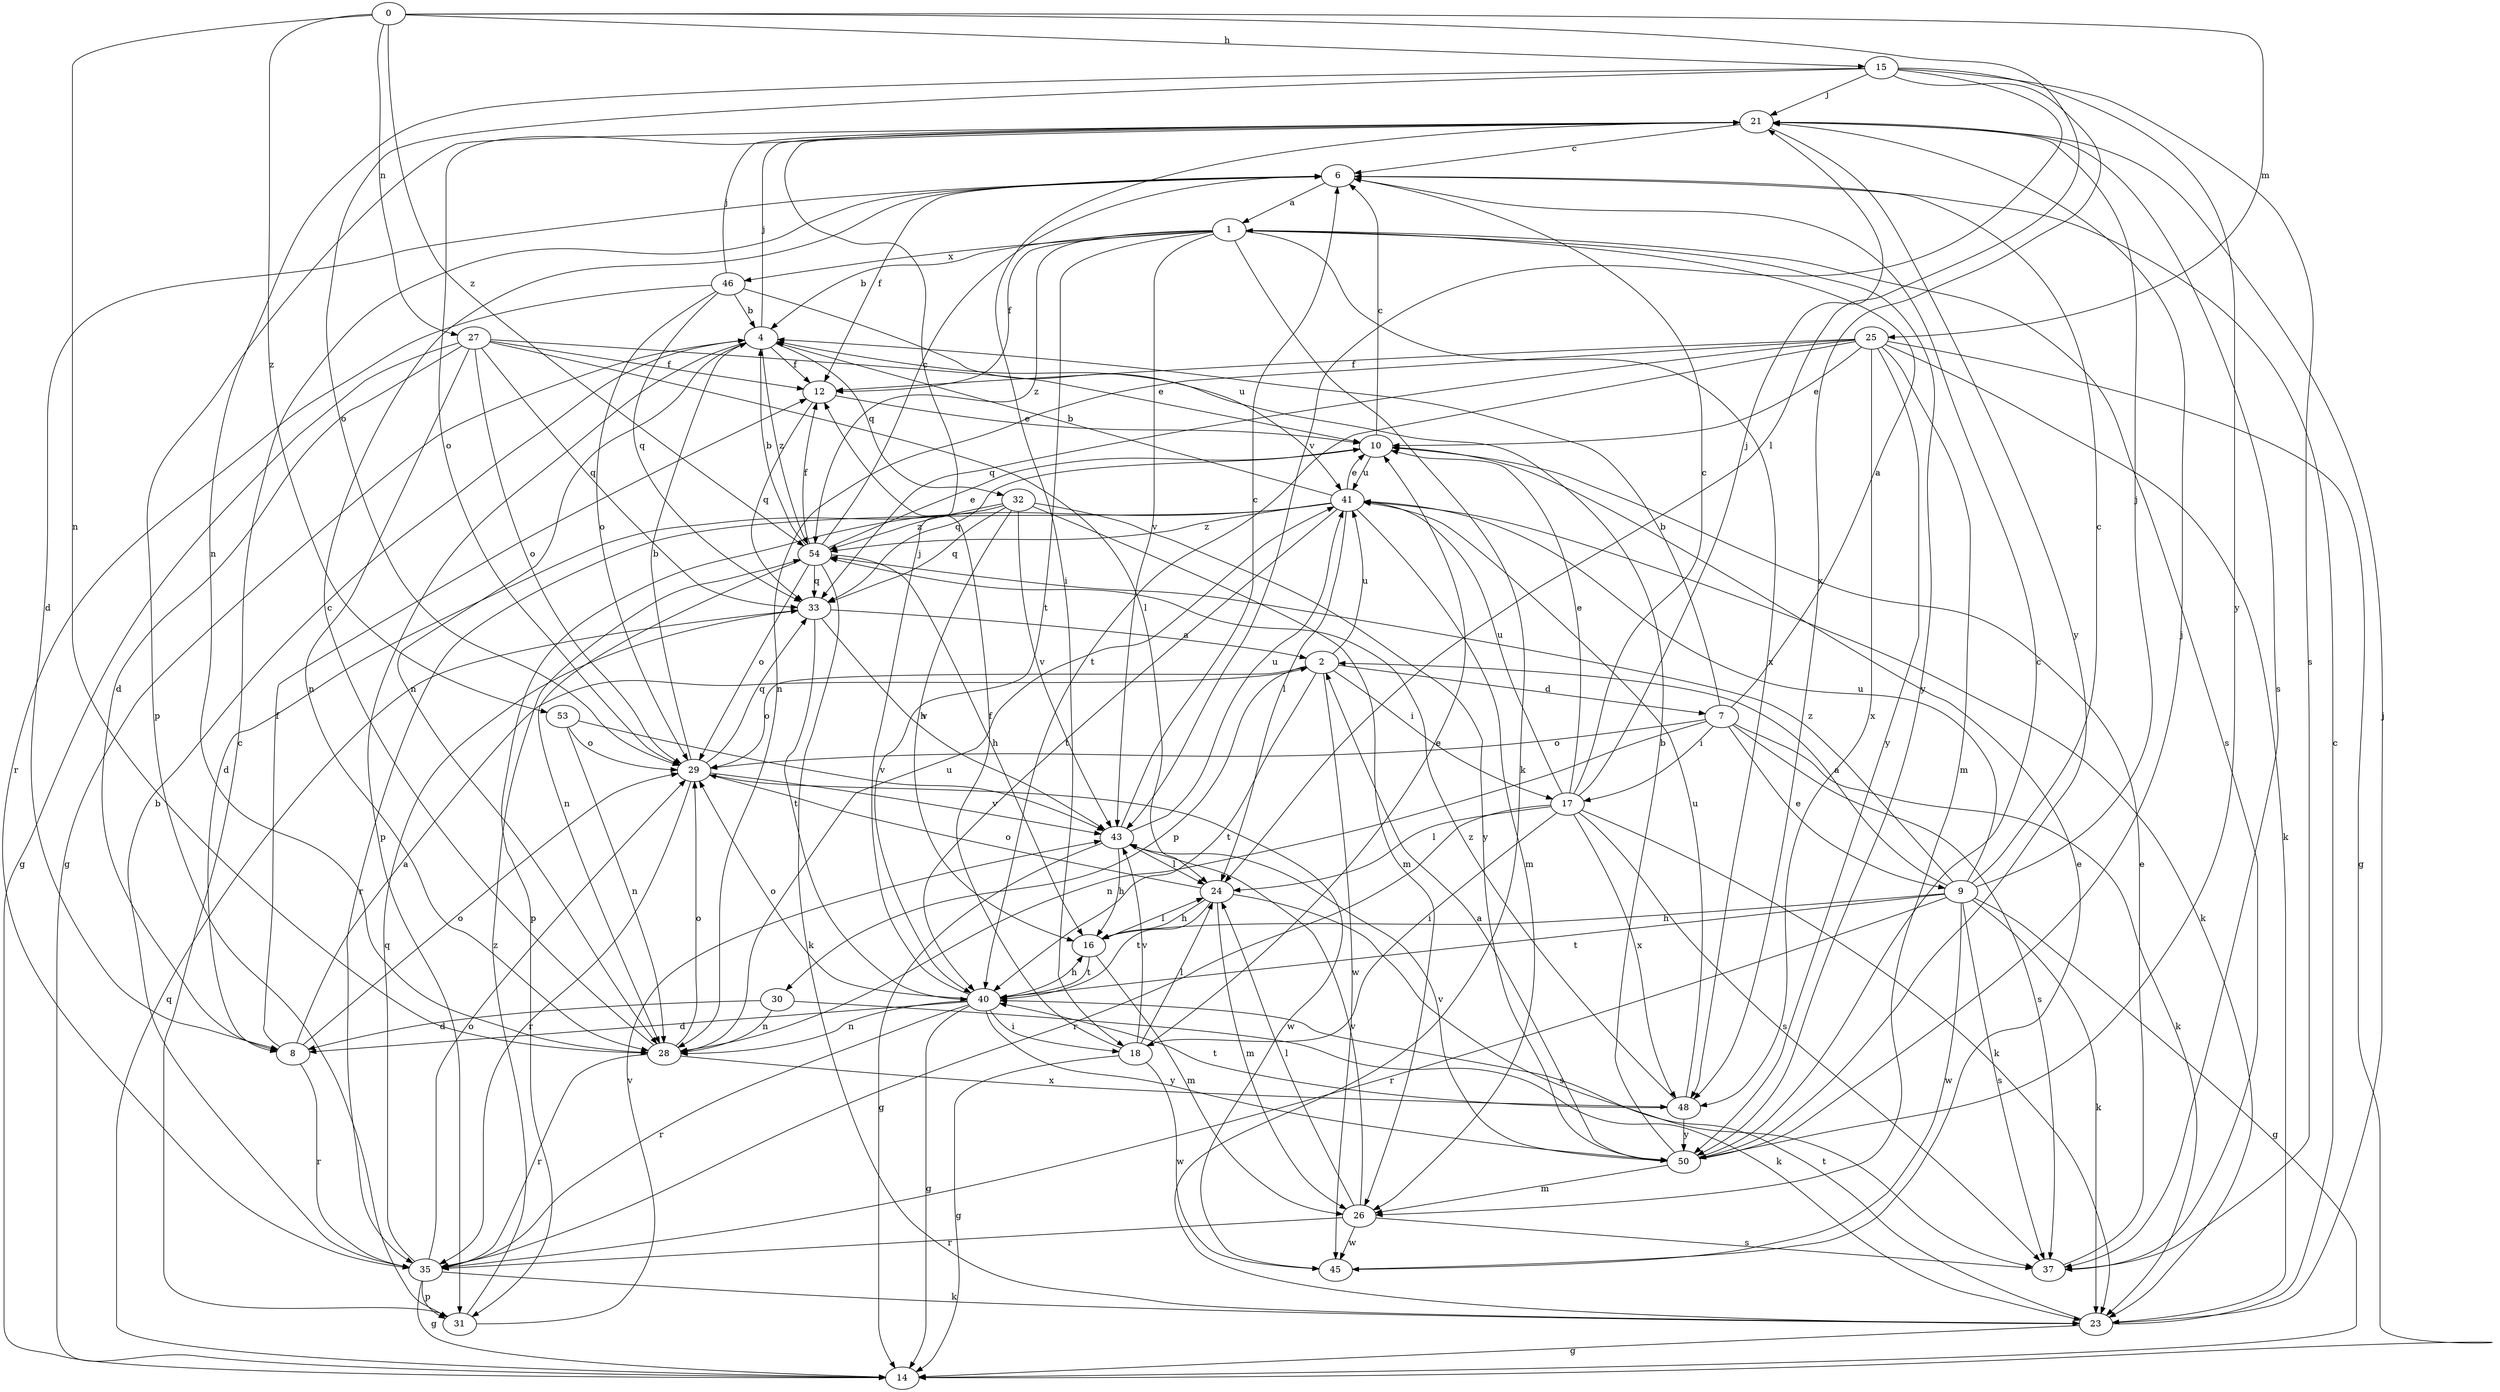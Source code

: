 strict digraph  {
0;
1;
2;
4;
6;
7;
8;
9;
10;
12;
14;
15;
16;
17;
18;
21;
23;
24;
25;
26;
27;
28;
29;
30;
31;
32;
33;
35;
37;
40;
41;
43;
45;
46;
48;
50;
53;
54;
0 -> 15  [label=h];
0 -> 24  [label=l];
0 -> 25  [label=m];
0 -> 27  [label=n];
0 -> 28  [label=n];
0 -> 53  [label=z];
0 -> 54  [label=z];
1 -> 4  [label=b];
1 -> 12  [label=f];
1 -> 23  [label=k];
1 -> 37  [label=s];
1 -> 40  [label=t];
1 -> 43  [label=v];
1 -> 46  [label=x];
1 -> 48  [label=x];
1 -> 50  [label=y];
1 -> 54  [label=z];
2 -> 7  [label=d];
2 -> 17  [label=i];
2 -> 29  [label=o];
2 -> 30  [label=p];
2 -> 40  [label=t];
2 -> 41  [label=u];
2 -> 45  [label=w];
4 -> 12  [label=f];
4 -> 14  [label=g];
4 -> 21  [label=j];
4 -> 28  [label=n];
4 -> 31  [label=p];
4 -> 32  [label=q];
4 -> 54  [label=z];
6 -> 1  [label=a];
6 -> 8  [label=d];
6 -> 12  [label=f];
7 -> 1  [label=a];
7 -> 4  [label=b];
7 -> 9  [label=e];
7 -> 17  [label=i];
7 -> 23  [label=k];
7 -> 28  [label=n];
7 -> 29  [label=o];
7 -> 37  [label=s];
8 -> 2  [label=a];
8 -> 12  [label=f];
8 -> 29  [label=o];
8 -> 35  [label=r];
9 -> 2  [label=a];
9 -> 6  [label=c];
9 -> 14  [label=g];
9 -> 16  [label=h];
9 -> 21  [label=j];
9 -> 23  [label=k];
9 -> 35  [label=r];
9 -> 37  [label=s];
9 -> 40  [label=t];
9 -> 41  [label=u];
9 -> 45  [label=w];
9 -> 54  [label=z];
10 -> 6  [label=c];
10 -> 33  [label=q];
10 -> 41  [label=u];
12 -> 10  [label=e];
12 -> 33  [label=q];
14 -> 33  [label=q];
15 -> 21  [label=j];
15 -> 28  [label=n];
15 -> 29  [label=o];
15 -> 37  [label=s];
15 -> 43  [label=v];
15 -> 48  [label=x];
15 -> 50  [label=y];
16 -> 24  [label=l];
16 -> 26  [label=m];
16 -> 40  [label=t];
17 -> 6  [label=c];
17 -> 10  [label=e];
17 -> 18  [label=i];
17 -> 21  [label=j];
17 -> 23  [label=k];
17 -> 24  [label=l];
17 -> 35  [label=r];
17 -> 37  [label=s];
17 -> 41  [label=u];
17 -> 48  [label=x];
18 -> 10  [label=e];
18 -> 12  [label=f];
18 -> 14  [label=g];
18 -> 24  [label=l];
18 -> 43  [label=v];
18 -> 45  [label=w];
21 -> 6  [label=c];
21 -> 18  [label=i];
21 -> 29  [label=o];
21 -> 31  [label=p];
21 -> 37  [label=s];
21 -> 50  [label=y];
23 -> 6  [label=c];
23 -> 14  [label=g];
23 -> 21  [label=j];
23 -> 40  [label=t];
24 -> 16  [label=h];
24 -> 26  [label=m];
24 -> 29  [label=o];
24 -> 37  [label=s];
24 -> 40  [label=t];
25 -> 10  [label=e];
25 -> 12  [label=f];
25 -> 14  [label=g];
25 -> 23  [label=k];
25 -> 26  [label=m];
25 -> 28  [label=n];
25 -> 33  [label=q];
25 -> 40  [label=t];
25 -> 48  [label=x];
25 -> 50  [label=y];
26 -> 24  [label=l];
26 -> 35  [label=r];
26 -> 37  [label=s];
26 -> 43  [label=v];
26 -> 45  [label=w];
27 -> 8  [label=d];
27 -> 10  [label=e];
27 -> 12  [label=f];
27 -> 14  [label=g];
27 -> 24  [label=l];
27 -> 28  [label=n];
27 -> 29  [label=o];
27 -> 33  [label=q];
28 -> 6  [label=c];
28 -> 29  [label=o];
28 -> 35  [label=r];
28 -> 41  [label=u];
28 -> 48  [label=x];
29 -> 4  [label=b];
29 -> 33  [label=q];
29 -> 35  [label=r];
29 -> 43  [label=v];
29 -> 45  [label=w];
30 -> 8  [label=d];
30 -> 23  [label=k];
30 -> 28  [label=n];
31 -> 6  [label=c];
31 -> 43  [label=v];
31 -> 54  [label=z];
32 -> 8  [label=d];
32 -> 16  [label=h];
32 -> 26  [label=m];
32 -> 33  [label=q];
32 -> 43  [label=v];
32 -> 50  [label=y];
32 -> 54  [label=z];
33 -> 2  [label=a];
33 -> 40  [label=t];
33 -> 43  [label=v];
35 -> 4  [label=b];
35 -> 14  [label=g];
35 -> 23  [label=k];
35 -> 29  [label=o];
35 -> 31  [label=p];
35 -> 33  [label=q];
37 -> 10  [label=e];
40 -> 8  [label=d];
40 -> 14  [label=g];
40 -> 16  [label=h];
40 -> 18  [label=i];
40 -> 21  [label=j];
40 -> 28  [label=n];
40 -> 29  [label=o];
40 -> 35  [label=r];
40 -> 50  [label=y];
41 -> 4  [label=b];
41 -> 10  [label=e];
41 -> 23  [label=k];
41 -> 24  [label=l];
41 -> 26  [label=m];
41 -> 31  [label=p];
41 -> 35  [label=r];
41 -> 40  [label=t];
41 -> 54  [label=z];
43 -> 6  [label=c];
43 -> 14  [label=g];
43 -> 16  [label=h];
43 -> 24  [label=l];
43 -> 41  [label=u];
45 -> 10  [label=e];
46 -> 4  [label=b];
46 -> 21  [label=j];
46 -> 29  [label=o];
46 -> 33  [label=q];
46 -> 35  [label=r];
46 -> 41  [label=u];
48 -> 40  [label=t];
48 -> 41  [label=u];
48 -> 50  [label=y];
48 -> 54  [label=z];
50 -> 2  [label=a];
50 -> 4  [label=b];
50 -> 6  [label=c];
50 -> 21  [label=j];
50 -> 26  [label=m];
50 -> 43  [label=v];
53 -> 28  [label=n];
53 -> 29  [label=o];
53 -> 43  [label=v];
54 -> 4  [label=b];
54 -> 6  [label=c];
54 -> 10  [label=e];
54 -> 12  [label=f];
54 -> 16  [label=h];
54 -> 23  [label=k];
54 -> 28  [label=n];
54 -> 29  [label=o];
54 -> 33  [label=q];
}
